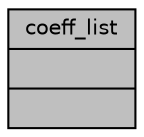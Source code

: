 digraph G
{
  edge [fontname="Helvetica",fontsize="10",labelfontname="Helvetica",labelfontsize="10"];
  node [fontname="Helvetica",fontsize="10",shape=record];
  Node1 [label="{coeff_list\n||}",height=0.2,width=0.4,color="black", fillcolor="grey75", style="filled" fontcolor="black"];
}
